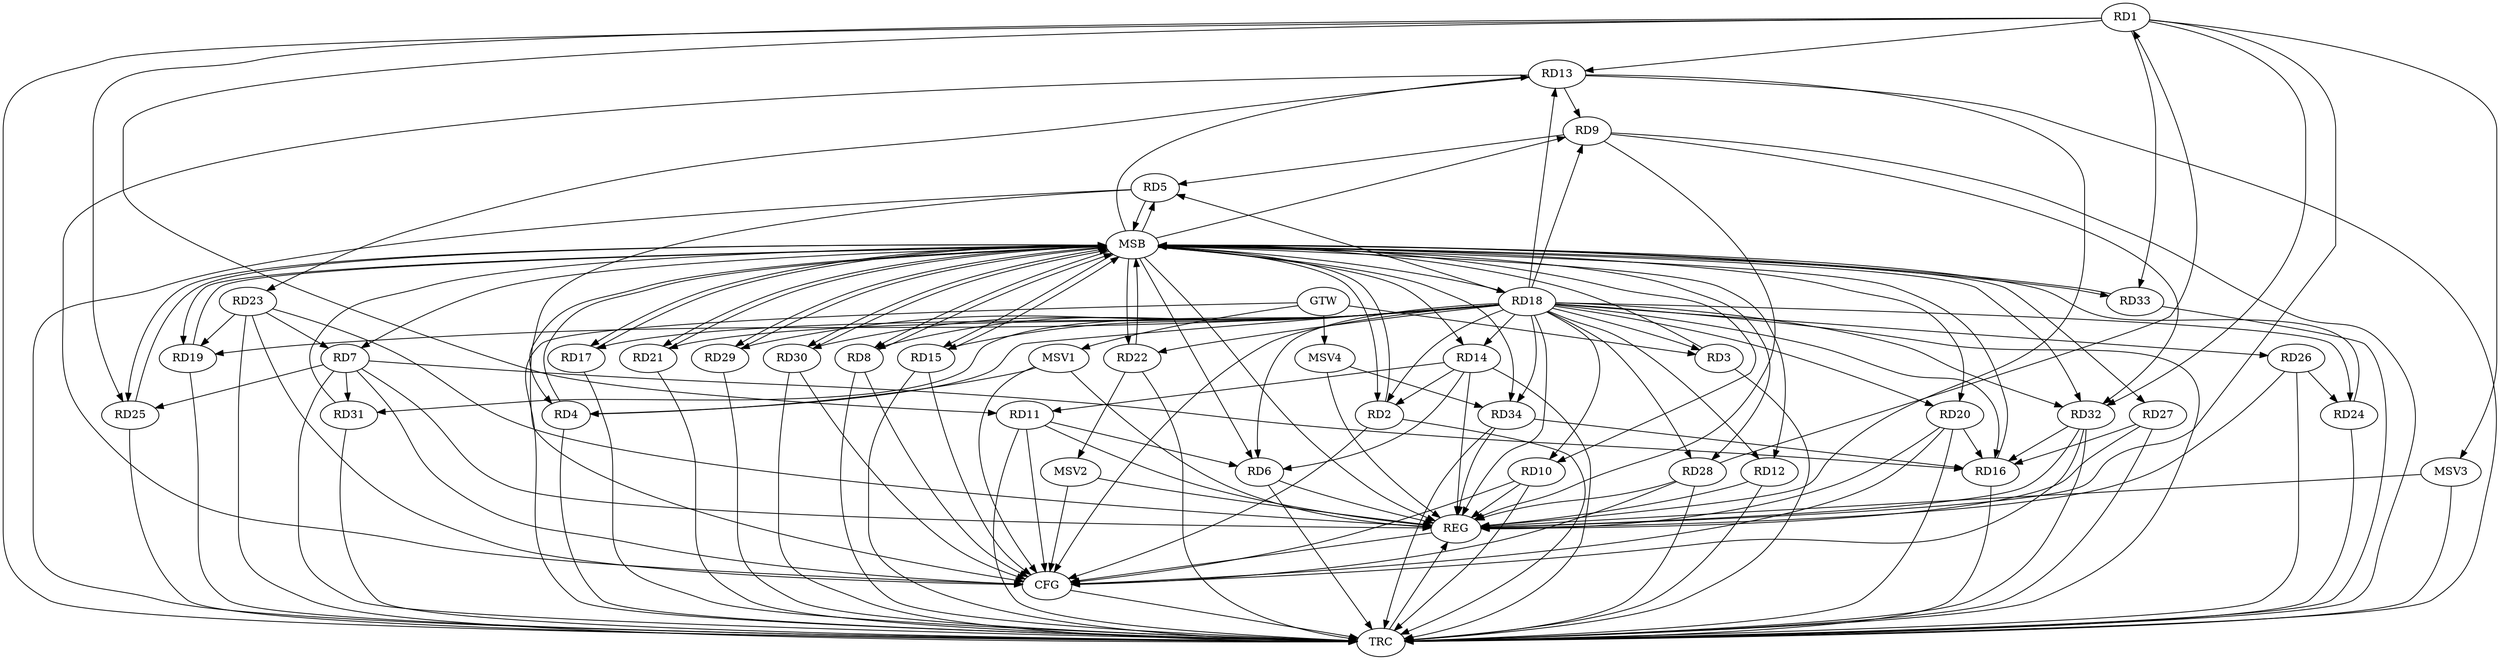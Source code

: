 strict digraph G {
  RD1 [ label="RD1" ];
  RD2 [ label="RD2" ];
  RD3 [ label="RD3" ];
  RD4 [ label="RD4" ];
  RD5 [ label="RD5" ];
  RD6 [ label="RD6" ];
  RD7 [ label="RD7" ];
  RD8 [ label="RD8" ];
  RD9 [ label="RD9" ];
  RD10 [ label="RD10" ];
  RD11 [ label="RD11" ];
  RD12 [ label="RD12" ];
  RD13 [ label="RD13" ];
  RD14 [ label="RD14" ];
  RD15 [ label="RD15" ];
  RD16 [ label="RD16" ];
  RD17 [ label="RD17" ];
  RD18 [ label="RD18" ];
  RD19 [ label="RD19" ];
  RD20 [ label="RD20" ];
  RD21 [ label="RD21" ];
  RD22 [ label="RD22" ];
  RD23 [ label="RD23" ];
  RD24 [ label="RD24" ];
  RD25 [ label="RD25" ];
  RD26 [ label="RD26" ];
  RD27 [ label="RD27" ];
  RD28 [ label="RD28" ];
  RD29 [ label="RD29" ];
  RD30 [ label="RD30" ];
  RD31 [ label="RD31" ];
  RD32 [ label="RD32" ];
  RD33 [ label="RD33" ];
  RD34 [ label="RD34" ];
  GTW [ label="GTW" ];
  REG [ label="REG" ];
  MSB [ label="MSB" ];
  CFG [ label="CFG" ];
  TRC [ label="TRC" ];
  MSV1 [ label="MSV1" ];
  MSV2 [ label="MSV2" ];
  MSV3 [ label="MSV3" ];
  MSV4 [ label="MSV4" ];
  RD1 -> RD11;
  RD1 -> RD13;
  RD1 -> RD25;
  RD28 -> RD1;
  RD1 -> RD32;
  RD1 -> RD33;
  RD14 -> RD2;
  RD9 -> RD5;
  RD11 -> RD6;
  RD14 -> RD6;
  RD7 -> RD16;
  RD23 -> RD7;
  RD7 -> RD25;
  RD7 -> RD31;
  RD18 -> RD8;
  RD13 -> RD9;
  RD18 -> RD9;
  RD9 -> RD32;
  RD14 -> RD11;
  RD13 -> RD23;
  RD18 -> RD16;
  RD20 -> RD16;
  RD27 -> RD16;
  RD32 -> RD16;
  RD34 -> RD16;
  RD18 -> RD19;
  RD18 -> RD24;
  RD18 -> RD30;
  RD18 -> RD32;
  RD23 -> RD19;
  RD26 -> RD24;
  GTW -> RD3;
  RD1 -> REG;
  RD6 -> REG;
  RD7 -> REG;
  RD9 -> REG;
  RD10 -> REG;
  RD11 -> REG;
  RD12 -> REG;
  RD13 -> REG;
  RD14 -> REG;
  RD18 -> REG;
  RD20 -> REG;
  RD23 -> REG;
  RD26 -> REG;
  RD27 -> REG;
  RD28 -> REG;
  RD32 -> REG;
  RD34 -> REG;
  RD2 -> MSB;
  MSB -> RD5;
  MSB -> RD7;
  MSB -> RD15;
  MSB -> RD25;
  MSB -> RD29;
  MSB -> REG;
  RD3 -> MSB;
  MSB -> RD6;
  MSB -> RD9;
  MSB -> RD28;
  RD4 -> MSB;
  MSB -> RD17;
  MSB -> RD20;
  MSB -> RD21;
  MSB -> RD22;
  MSB -> RD32;
  RD5 -> MSB;
  MSB -> RD34;
  RD8 -> MSB;
  MSB -> RD2;
  RD15 -> MSB;
  MSB -> RD19;
  RD16 -> MSB;
  MSB -> RD12;
  RD17 -> MSB;
  MSB -> RD8;
  RD19 -> MSB;
  RD21 -> MSB;
  MSB -> RD33;
  RD22 -> MSB;
  MSB -> RD14;
  MSB -> RD18;
  MSB -> RD27;
  MSB -> RD30;
  RD24 -> MSB;
  MSB -> RD4;
  MSB -> RD10;
  MSB -> RD13;
  RD25 -> MSB;
  RD29 -> MSB;
  RD30 -> MSB;
  RD31 -> MSB;
  RD33 -> MSB;
  RD20 -> CFG;
  RD5 -> CFG;
  RD23 -> CFG;
  RD30 -> CFG;
  RD2 -> CFG;
  RD32 -> CFG;
  RD28 -> CFG;
  RD7 -> CFG;
  RD13 -> CFG;
  RD15 -> CFG;
  RD8 -> CFG;
  RD11 -> CFG;
  RD18 -> CFG;
  RD10 -> CFG;
  REG -> CFG;
  RD1 -> TRC;
  RD2 -> TRC;
  RD3 -> TRC;
  RD4 -> TRC;
  RD5 -> TRC;
  RD6 -> TRC;
  RD7 -> TRC;
  RD8 -> TRC;
  RD9 -> TRC;
  RD10 -> TRC;
  RD11 -> TRC;
  RD12 -> TRC;
  RD13 -> TRC;
  RD14 -> TRC;
  RD15 -> TRC;
  RD16 -> TRC;
  RD17 -> TRC;
  RD18 -> TRC;
  RD19 -> TRC;
  RD20 -> TRC;
  RD21 -> TRC;
  RD22 -> TRC;
  RD23 -> TRC;
  RD24 -> TRC;
  RD25 -> TRC;
  RD26 -> TRC;
  RD27 -> TRC;
  RD28 -> TRC;
  RD29 -> TRC;
  RD30 -> TRC;
  RD31 -> TRC;
  RD32 -> TRC;
  RD33 -> TRC;
  RD34 -> TRC;
  GTW -> TRC;
  CFG -> TRC;
  TRC -> REG;
  RD18 -> RD6;
  RD18 -> RD10;
  RD18 -> RD26;
  RD18 -> RD15;
  RD18 -> RD31;
  RD18 -> RD2;
  RD18 -> RD22;
  RD18 -> RD13;
  RD18 -> RD20;
  RD18 -> RD21;
  RD18 -> RD14;
  RD18 -> RD12;
  RD18 -> RD28;
  RD18 -> RD3;
  RD18 -> RD5;
  RD18 -> RD29;
  RD18 -> RD17;
  RD18 -> RD4;
  RD18 -> RD34;
  MSV1 -> RD4;
  GTW -> MSV1;
  MSV1 -> REG;
  MSV1 -> CFG;
  RD22 -> MSV2;
  MSV2 -> REG;
  MSV2 -> CFG;
  RD1 -> MSV3;
  MSV3 -> REG;
  MSV3 -> TRC;
  MSV4 -> RD34;
  GTW -> MSV4;
  MSV4 -> REG;
}
